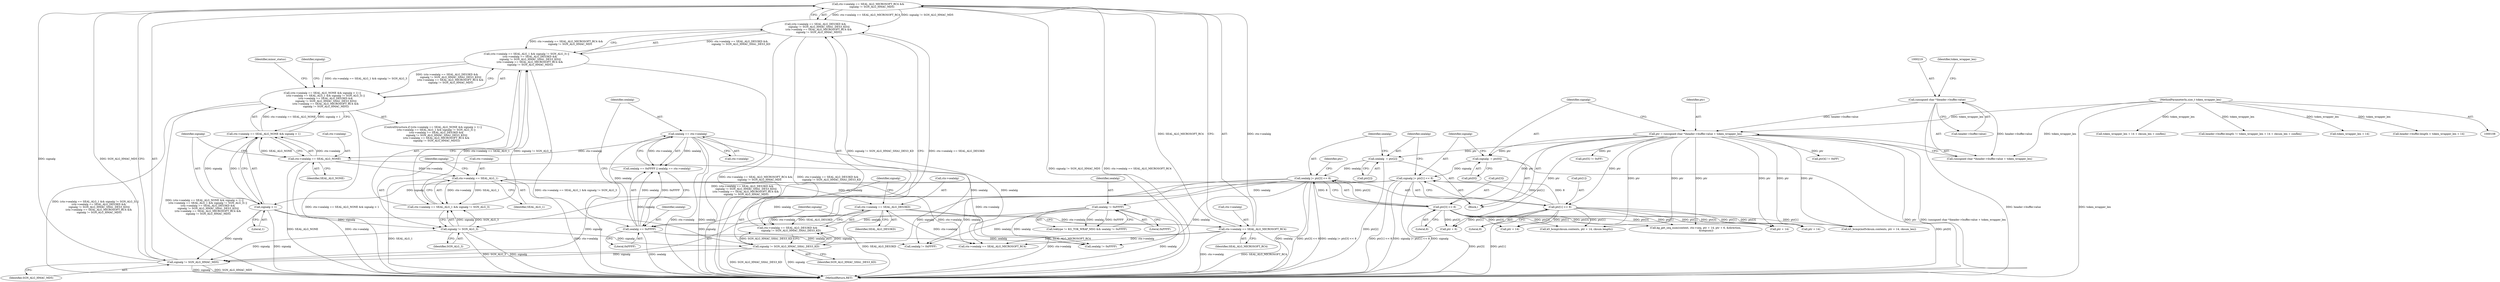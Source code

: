 digraph "0_krb5_e6ae703ae597d798e310368d52b8f38ee11c6a73_0@API" {
"1000337" [label="(Call,ctx->sealalg == SEAL_ALG_MICROSOFT_RC4 &&\n         signalg != SGN_ALG_HMAC_MD5)"];
"1000338" [label="(Call,ctx->sealalg == SEAL_ALG_MICROSOFT_RC4)"];
"1000329" [label="(Call,ctx->sealalg == SEAL_ALG_DES3KD)"];
"1000319" [label="(Call,ctx->sealalg == SEAL_ALG_1)"];
"1000309" [label="(Call,ctx->sealalg == SEAL_ALG_NONE)"];
"1000294" [label="(Call,sealalg == ctx->sealalg)"];
"1000291" [label="(Call,sealalg == 0xFFFF)"];
"1000274" [label="(Call,sealalg != 0xFFFF)"];
"1000243" [label="(Call,sealalg |= ptr[3] << 8)"];
"1000238" [label="(Call,sealalg  = ptr[2])"];
"1000215" [label="(Call,ptr = (unsigned char *)header->buffer.value + token_wrapper_len)"];
"1000218" [label="(Call,(unsigned char *)header->buffer.value)"];
"1000114" [label="(MethodParameterIn,size_t token_wrapper_len)"];
"1000245" [label="(Call,ptr[3] << 8)"];
"1000343" [label="(Call,signalg != SGN_ALG_HMAC_MD5)"];
"1000314" [label="(Call,signalg > 1)"];
"1000231" [label="(Call,signalg |= ptr[1] << 8)"];
"1000226" [label="(Call,signalg  = ptr[0])"];
"1000233" [label="(Call,ptr[1] << 8)"];
"1000324" [label="(Call,signalg != SGN_ALG_3)"];
"1000334" [label="(Call,signalg != SGN_ALG_HMAC_SHA1_DES3_KD)"];
"1000327" [label="(Call,(ctx->sealalg == SEAL_ALG_DES3KD &&\n         signalg != SGN_ALG_HMAC_SHA1_DES3_KD)||\n        (ctx->sealalg == SEAL_ALG_MICROSOFT_RC4 &&\n         signalg != SGN_ALG_HMAC_MD5))"];
"1000317" [label="(Call,(ctx->sealalg == SEAL_ALG_1 && signalg != SGN_ALG_3) ||\n        (ctx->sealalg == SEAL_ALG_DES3KD &&\n         signalg != SGN_ALG_HMAC_SHA1_DES3_KD)||\n        (ctx->sealalg == SEAL_ALG_MICROSOFT_RC4 &&\n         signalg != SGN_ALG_HMAC_MD5))"];
"1000307" [label="(Call,(ctx->sealalg == SEAL_ALG_NONE && signalg > 1) ||\n        (ctx->sealalg == SEAL_ALG_1 && signalg != SGN_ALG_3) ||\n        (ctx->sealalg == SEAL_ALG_DES3KD &&\n         signalg != SGN_ALG_HMAC_SHA1_DES3_KD)||\n        (ctx->sealalg == SEAL_ALG_MICROSOFT_RC4 &&\n         signalg != SGN_ALG_HMAC_MD5))"];
"1000227" [label="(Identifier,signalg)"];
"1000307" [label="(Call,(ctx->sealalg == SEAL_ALG_NONE && signalg > 1) ||\n        (ctx->sealalg == SEAL_ALG_1 && signalg != SGN_ALG_3) ||\n        (ctx->sealalg == SEAL_ALG_DES3KD &&\n         signalg != SGN_ALG_HMAC_SHA1_DES3_KD)||\n        (ctx->sealalg == SEAL_ALG_MICROSOFT_RC4 &&\n         signalg != SGN_ALG_HMAC_MD5))"];
"1000295" [label="(Identifier,sealalg)"];
"1000324" [label="(Call,signalg != SGN_ALG_3)"];
"1000330" [label="(Call,ctx->sealalg)"];
"1000327" [label="(Call,(ctx->sealalg == SEAL_ALG_DES3KD &&\n         signalg != SGN_ALG_HMAC_SHA1_DES3_KD)||\n        (ctx->sealalg == SEAL_ALG_MICROSOFT_RC4 &&\n         signalg != SGN_ALG_HMAC_MD5))"];
"1000233" [label="(Call,ptr[1] << 8)"];
"1000254" [label="(Identifier,ptr)"];
"1000243" [label="(Call,sealalg |= ptr[3] << 8)"];
"1000296" [label="(Call,ctx->sealalg)"];
"1000218" [label="(Call,(unsigned char *)header->buffer.value)"];
"1000335" [label="(Identifier,signalg)"];
"1000336" [label="(Identifier,SGN_ALG_HMAC_SHA1_DES3_KD)"];
"1000338" [label="(Call,ctx->sealalg == SEAL_ALG_MICROSOFT_RC4)"];
"1000328" [label="(Call,ctx->sealalg == SEAL_ALG_DES3KD &&\n         signalg != SGN_ALG_HMAC_SHA1_DES3_KD)"];
"1000354" [label="(Identifier,signalg)"];
"1000326" [label="(Identifier,SGN_ALG_3)"];
"1000778" [label="(Call,sealalg != 0xFFFF)"];
"1000225" [label="(Identifier,token_wrapper_len)"];
"1000314" [label="(Call,signalg > 1)"];
"1000215" [label="(Call,ptr = (unsigned char *)header->buffer.value + token_wrapper_len)"];
"1000244" [label="(Identifier,sealalg)"];
"1000320" [label="(Call,ctx->sealalg)"];
"1000217" [label="(Call,(unsigned char *)header->buffer.value + token_wrapper_len)"];
"1000274" [label="(Call,sealalg != 0xFFFF)"];
"1000234" [label="(Call,ptr[1])"];
"1000318" [label="(Call,ctx->sealalg == SEAL_ALG_1 && signalg != SGN_ALG_3)"];
"1000716" [label="(Call,k5_bcmp(md5cksum.contents, ptr + 14, cksum_len))"];
"1000323" [label="(Identifier,SEAL_ALG_1)"];
"1000349" [label="(Identifier,minor_status)"];
"1000306" [label="(ControlStructure,if ((ctx->sealalg == SEAL_ALG_NONE && signalg > 1) ||\n        (ctx->sealalg == SEAL_ALG_1 && signalg != SGN_ALG_3) ||\n        (ctx->sealalg == SEAL_ALG_DES3KD &&\n         signalg != SGN_ALG_HMAC_SHA1_DES3_KD)||\n        (ctx->sealalg == SEAL_ALG_MICROSOFT_RC4 &&\n         signalg != SGN_ALG_HMAC_MD5)))"];
"1000342" [label="(Identifier,SEAL_ALG_MICROSOFT_RC4)"];
"1000548" [label="(Call,token_wrapper_len + 14 + cksum_len + conflen)"];
"1000292" [label="(Identifier,sealalg)"];
"1000270" [label="(Call,toktype != KG_TOK_WRAP_MSG && sealalg != 0xFFFF)"];
"1000275" [label="(Identifier,sealalg)"];
"1000228" [label="(Call,ptr[0])"];
"1000337" [label="(Call,ctx->sealalg == SEAL_ALG_MICROSOFT_RC4 &&\n         signalg != SGN_ALG_HMAC_MD5)"];
"1000720" [label="(Call,ptr + 14)"];
"1000315" [label="(Identifier,signalg)"];
"1000240" [label="(Call,ptr[2])"];
"1000290" [label="(Call,sealalg == 0xFFFF || sealalg == ctx->sealalg)"];
"1000334" [label="(Call,signalg != SGN_ALG_HMAC_SHA1_DES3_KD)"];
"1000309" [label="(Call,ctx->sealalg == SEAL_ALG_NONE)"];
"1000389" [label="(Call,kg_get_seq_num(context, ctx->seq, ptr + 14, ptr + 6, &direction,\n                          &seqnum))"];
"1000252" [label="(Call,ptr[4] != 0xFF)"];
"1000316" [label="(Literal,1)"];
"1000421" [label="(Call,sealalg != 0xFFFF)"];
"1000339" [label="(Call,ctx->sealalg)"];
"1000394" [label="(Call,ptr + 14)"];
"1000294" [label="(Call,sealalg == ctx->sealalg)"];
"1000840" [label="(MethodReturn,RET)"];
"1000542" [label="(Call,header->buffer.length != token_wrapper_len + 14 + cksum_len + conflen)"];
"1000231" [label="(Call,signalg |= ptr[1] << 8)"];
"1000705" [label="(Call,ptr + 14)"];
"1000257" [label="(Call,ptr[5] != 0xFF)"];
"1000343" [label="(Call,signalg != SGN_ALG_HMAC_MD5)"];
"1000245" [label="(Call,ptr[3] << 8)"];
"1000249" [label="(Literal,8)"];
"1000397" [label="(Call,ptr + 6)"];
"1000226" [label="(Call,signalg  = ptr[0])"];
"1000237" [label="(Literal,8)"];
"1000246" [label="(Call,ptr[3])"];
"1000205" [label="(Call,token_wrapper_len + 14)"];
"1000325" [label="(Identifier,signalg)"];
"1000238" [label="(Call,sealalg  = ptr[2])"];
"1000308" [label="(Call,ctx->sealalg == SEAL_ALG_NONE && signalg > 1)"];
"1000291" [label="(Call,sealalg == 0xFFFF)"];
"1000317" [label="(Call,(ctx->sealalg == SEAL_ALG_1 && signalg != SGN_ALG_3) ||\n        (ctx->sealalg == SEAL_ALG_DES3KD &&\n         signalg != SGN_ALG_HMAC_SHA1_DES3_KD)||\n        (ctx->sealalg == SEAL_ALG_MICROSOFT_RC4 &&\n         signalg != SGN_ALG_HMAC_MD5))"];
"1000329" [label="(Call,ctx->sealalg == SEAL_ALG_DES3KD)"];
"1000276" [label="(Literal,0xFFFF)"];
"1000232" [label="(Identifier,signalg)"];
"1000118" [label="(Block,)"];
"1000216" [label="(Identifier,ptr)"];
"1000114" [label="(MethodParameterIn,size_t token_wrapper_len)"];
"1000313" [label="(Identifier,SEAL_ALG_NONE)"];
"1000310" [label="(Call,ctx->sealalg)"];
"1000293" [label="(Literal,0xFFFF)"];
"1000345" [label="(Identifier,SGN_ALG_HMAC_MD5)"];
"1000319" [label="(Call,ctx->sealalg == SEAL_ALG_1)"];
"1000426" [label="(Call,ctx->sealalg == SEAL_ALG_MICROSOFT_RC4)"];
"1000220" [label="(Call,header->buffer.value)"];
"1000199" [label="(Call,header->buffer.length < token_wrapper_len + 14)"];
"1000333" [label="(Identifier,SEAL_ALG_DES3KD)"];
"1000701" [label="(Call,k5_bcmp(cksum.contents, ptr + 14, cksum.length))"];
"1000344" [label="(Identifier,signalg)"];
"1000239" [label="(Identifier,sealalg)"];
"1000337" -> "1000327"  [label="AST: "];
"1000337" -> "1000338"  [label="CFG: "];
"1000337" -> "1000343"  [label="CFG: "];
"1000338" -> "1000337"  [label="AST: "];
"1000343" -> "1000337"  [label="AST: "];
"1000327" -> "1000337"  [label="CFG: "];
"1000337" -> "1000840"  [label="DDG: signalg != SGN_ALG_HMAC_MD5"];
"1000337" -> "1000840"  [label="DDG: ctx->sealalg == SEAL_ALG_MICROSOFT_RC4"];
"1000337" -> "1000327"  [label="DDG: ctx->sealalg == SEAL_ALG_MICROSOFT_RC4"];
"1000337" -> "1000327"  [label="DDG: signalg != SGN_ALG_HMAC_MD5"];
"1000338" -> "1000337"  [label="DDG: ctx->sealalg"];
"1000338" -> "1000337"  [label="DDG: SEAL_ALG_MICROSOFT_RC4"];
"1000343" -> "1000337"  [label="DDG: signalg"];
"1000343" -> "1000337"  [label="DDG: SGN_ALG_HMAC_MD5"];
"1000338" -> "1000342"  [label="CFG: "];
"1000339" -> "1000338"  [label="AST: "];
"1000342" -> "1000338"  [label="AST: "];
"1000344" -> "1000338"  [label="CFG: "];
"1000338" -> "1000840"  [label="DDG: ctx->sealalg"];
"1000338" -> "1000840"  [label="DDG: SEAL_ALG_MICROSOFT_RC4"];
"1000329" -> "1000338"  [label="DDG: ctx->sealalg"];
"1000338" -> "1000426"  [label="DDG: ctx->sealalg"];
"1000338" -> "1000426"  [label="DDG: SEAL_ALG_MICROSOFT_RC4"];
"1000329" -> "1000328"  [label="AST: "];
"1000329" -> "1000333"  [label="CFG: "];
"1000330" -> "1000329"  [label="AST: "];
"1000333" -> "1000329"  [label="AST: "];
"1000335" -> "1000329"  [label="CFG: "];
"1000328" -> "1000329"  [label="CFG: "];
"1000329" -> "1000840"  [label="DDG: SEAL_ALG_DES3KD"];
"1000329" -> "1000840"  [label="DDG: ctx->sealalg"];
"1000329" -> "1000328"  [label="DDG: ctx->sealalg"];
"1000329" -> "1000328"  [label="DDG: SEAL_ALG_DES3KD"];
"1000319" -> "1000329"  [label="DDG: ctx->sealalg"];
"1000329" -> "1000426"  [label="DDG: ctx->sealalg"];
"1000319" -> "1000318"  [label="AST: "];
"1000319" -> "1000323"  [label="CFG: "];
"1000320" -> "1000319"  [label="AST: "];
"1000323" -> "1000319"  [label="AST: "];
"1000325" -> "1000319"  [label="CFG: "];
"1000318" -> "1000319"  [label="CFG: "];
"1000319" -> "1000840"  [label="DDG: SEAL_ALG_1"];
"1000319" -> "1000840"  [label="DDG: ctx->sealalg"];
"1000319" -> "1000318"  [label="DDG: ctx->sealalg"];
"1000319" -> "1000318"  [label="DDG: SEAL_ALG_1"];
"1000309" -> "1000319"  [label="DDG: ctx->sealalg"];
"1000319" -> "1000426"  [label="DDG: ctx->sealalg"];
"1000309" -> "1000308"  [label="AST: "];
"1000309" -> "1000313"  [label="CFG: "];
"1000310" -> "1000309"  [label="AST: "];
"1000313" -> "1000309"  [label="AST: "];
"1000315" -> "1000309"  [label="CFG: "];
"1000308" -> "1000309"  [label="CFG: "];
"1000309" -> "1000840"  [label="DDG: ctx->sealalg"];
"1000309" -> "1000840"  [label="DDG: SEAL_ALG_NONE"];
"1000309" -> "1000308"  [label="DDG: ctx->sealalg"];
"1000309" -> "1000308"  [label="DDG: SEAL_ALG_NONE"];
"1000294" -> "1000309"  [label="DDG: ctx->sealalg"];
"1000309" -> "1000426"  [label="DDG: ctx->sealalg"];
"1000294" -> "1000290"  [label="AST: "];
"1000294" -> "1000296"  [label="CFG: "];
"1000295" -> "1000294"  [label="AST: "];
"1000296" -> "1000294"  [label="AST: "];
"1000290" -> "1000294"  [label="CFG: "];
"1000294" -> "1000840"  [label="DDG: ctx->sealalg"];
"1000294" -> "1000840"  [label="DDG: sealalg"];
"1000294" -> "1000290"  [label="DDG: sealalg"];
"1000294" -> "1000290"  [label="DDG: ctx->sealalg"];
"1000291" -> "1000294"  [label="DDG: sealalg"];
"1000294" -> "1000421"  [label="DDG: sealalg"];
"1000294" -> "1000778"  [label="DDG: sealalg"];
"1000291" -> "1000290"  [label="AST: "];
"1000291" -> "1000293"  [label="CFG: "];
"1000292" -> "1000291"  [label="AST: "];
"1000293" -> "1000291"  [label="AST: "];
"1000295" -> "1000291"  [label="CFG: "];
"1000290" -> "1000291"  [label="CFG: "];
"1000291" -> "1000840"  [label="DDG: sealalg"];
"1000291" -> "1000290"  [label="DDG: sealalg"];
"1000291" -> "1000290"  [label="DDG: 0xFFFF"];
"1000274" -> "1000291"  [label="DDG: sealalg"];
"1000243" -> "1000291"  [label="DDG: sealalg"];
"1000291" -> "1000421"  [label="DDG: sealalg"];
"1000291" -> "1000778"  [label="DDG: sealalg"];
"1000274" -> "1000270"  [label="AST: "];
"1000274" -> "1000276"  [label="CFG: "];
"1000275" -> "1000274"  [label="AST: "];
"1000276" -> "1000274"  [label="AST: "];
"1000270" -> "1000274"  [label="CFG: "];
"1000274" -> "1000840"  [label="DDG: sealalg"];
"1000274" -> "1000270"  [label="DDG: sealalg"];
"1000274" -> "1000270"  [label="DDG: 0xFFFF"];
"1000243" -> "1000274"  [label="DDG: sealalg"];
"1000274" -> "1000421"  [label="DDG: sealalg"];
"1000274" -> "1000778"  [label="DDG: sealalg"];
"1000243" -> "1000118"  [label="AST: "];
"1000243" -> "1000245"  [label="CFG: "];
"1000244" -> "1000243"  [label="AST: "];
"1000245" -> "1000243"  [label="AST: "];
"1000254" -> "1000243"  [label="CFG: "];
"1000243" -> "1000840"  [label="DDG: sealalg"];
"1000243" -> "1000840"  [label="DDG: ptr[3] << 8"];
"1000243" -> "1000840"  [label="DDG: sealalg |= ptr[3] << 8"];
"1000238" -> "1000243"  [label="DDG: sealalg"];
"1000245" -> "1000243"  [label="DDG: ptr[3]"];
"1000245" -> "1000243"  [label="DDG: 8"];
"1000243" -> "1000421"  [label="DDG: sealalg"];
"1000243" -> "1000778"  [label="DDG: sealalg"];
"1000238" -> "1000118"  [label="AST: "];
"1000238" -> "1000240"  [label="CFG: "];
"1000239" -> "1000238"  [label="AST: "];
"1000240" -> "1000238"  [label="AST: "];
"1000244" -> "1000238"  [label="CFG: "];
"1000238" -> "1000840"  [label="DDG: ptr[2]"];
"1000215" -> "1000238"  [label="DDG: ptr"];
"1000215" -> "1000118"  [label="AST: "];
"1000215" -> "1000217"  [label="CFG: "];
"1000216" -> "1000215"  [label="AST: "];
"1000217" -> "1000215"  [label="AST: "];
"1000227" -> "1000215"  [label="CFG: "];
"1000215" -> "1000840"  [label="DDG: ptr"];
"1000215" -> "1000840"  [label="DDG: (unsigned char *)header->buffer.value + token_wrapper_len"];
"1000218" -> "1000215"  [label="DDG: header->buffer.value"];
"1000114" -> "1000215"  [label="DDG: token_wrapper_len"];
"1000215" -> "1000226"  [label="DDG: ptr"];
"1000215" -> "1000233"  [label="DDG: ptr"];
"1000215" -> "1000245"  [label="DDG: ptr"];
"1000215" -> "1000252"  [label="DDG: ptr"];
"1000215" -> "1000257"  [label="DDG: ptr"];
"1000215" -> "1000389"  [label="DDG: ptr"];
"1000215" -> "1000394"  [label="DDG: ptr"];
"1000215" -> "1000397"  [label="DDG: ptr"];
"1000215" -> "1000701"  [label="DDG: ptr"];
"1000215" -> "1000705"  [label="DDG: ptr"];
"1000215" -> "1000716"  [label="DDG: ptr"];
"1000215" -> "1000720"  [label="DDG: ptr"];
"1000218" -> "1000217"  [label="AST: "];
"1000218" -> "1000220"  [label="CFG: "];
"1000219" -> "1000218"  [label="AST: "];
"1000220" -> "1000218"  [label="AST: "];
"1000225" -> "1000218"  [label="CFG: "];
"1000218" -> "1000840"  [label="DDG: header->buffer.value"];
"1000218" -> "1000217"  [label="DDG: header->buffer.value"];
"1000114" -> "1000108"  [label="AST: "];
"1000114" -> "1000840"  [label="DDG: token_wrapper_len"];
"1000114" -> "1000199"  [label="DDG: token_wrapper_len"];
"1000114" -> "1000205"  [label="DDG: token_wrapper_len"];
"1000114" -> "1000217"  [label="DDG: token_wrapper_len"];
"1000114" -> "1000542"  [label="DDG: token_wrapper_len"];
"1000114" -> "1000548"  [label="DDG: token_wrapper_len"];
"1000245" -> "1000249"  [label="CFG: "];
"1000246" -> "1000245"  [label="AST: "];
"1000249" -> "1000245"  [label="AST: "];
"1000245" -> "1000840"  [label="DDG: ptr[3]"];
"1000245" -> "1000389"  [label="DDG: ptr[3]"];
"1000245" -> "1000394"  [label="DDG: ptr[3]"];
"1000245" -> "1000397"  [label="DDG: ptr[3]"];
"1000245" -> "1000701"  [label="DDG: ptr[3]"];
"1000245" -> "1000705"  [label="DDG: ptr[3]"];
"1000245" -> "1000716"  [label="DDG: ptr[3]"];
"1000245" -> "1000720"  [label="DDG: ptr[3]"];
"1000343" -> "1000345"  [label="CFG: "];
"1000344" -> "1000343"  [label="AST: "];
"1000345" -> "1000343"  [label="AST: "];
"1000343" -> "1000840"  [label="DDG: signalg"];
"1000343" -> "1000840"  [label="DDG: SGN_ALG_HMAC_MD5"];
"1000314" -> "1000343"  [label="DDG: signalg"];
"1000231" -> "1000343"  [label="DDG: signalg"];
"1000324" -> "1000343"  [label="DDG: signalg"];
"1000334" -> "1000343"  [label="DDG: signalg"];
"1000314" -> "1000308"  [label="AST: "];
"1000314" -> "1000316"  [label="CFG: "];
"1000315" -> "1000314"  [label="AST: "];
"1000316" -> "1000314"  [label="AST: "];
"1000308" -> "1000314"  [label="CFG: "];
"1000314" -> "1000840"  [label="DDG: signalg"];
"1000314" -> "1000308"  [label="DDG: signalg"];
"1000314" -> "1000308"  [label="DDG: 1"];
"1000231" -> "1000314"  [label="DDG: signalg"];
"1000314" -> "1000324"  [label="DDG: signalg"];
"1000314" -> "1000334"  [label="DDG: signalg"];
"1000231" -> "1000118"  [label="AST: "];
"1000231" -> "1000233"  [label="CFG: "];
"1000232" -> "1000231"  [label="AST: "];
"1000233" -> "1000231"  [label="AST: "];
"1000239" -> "1000231"  [label="CFG: "];
"1000231" -> "1000840"  [label="DDG: ptr[1] << 8"];
"1000231" -> "1000840"  [label="DDG: signalg |= ptr[1] << 8"];
"1000231" -> "1000840"  [label="DDG: signalg"];
"1000226" -> "1000231"  [label="DDG: signalg"];
"1000233" -> "1000231"  [label="DDG: ptr[1]"];
"1000233" -> "1000231"  [label="DDG: 8"];
"1000231" -> "1000324"  [label="DDG: signalg"];
"1000231" -> "1000334"  [label="DDG: signalg"];
"1000226" -> "1000118"  [label="AST: "];
"1000226" -> "1000228"  [label="CFG: "];
"1000227" -> "1000226"  [label="AST: "];
"1000228" -> "1000226"  [label="AST: "];
"1000232" -> "1000226"  [label="CFG: "];
"1000226" -> "1000840"  [label="DDG: ptr[0]"];
"1000233" -> "1000237"  [label="CFG: "];
"1000234" -> "1000233"  [label="AST: "];
"1000237" -> "1000233"  [label="AST: "];
"1000233" -> "1000840"  [label="DDG: ptr[1]"];
"1000233" -> "1000389"  [label="DDG: ptr[1]"];
"1000233" -> "1000394"  [label="DDG: ptr[1]"];
"1000233" -> "1000397"  [label="DDG: ptr[1]"];
"1000233" -> "1000701"  [label="DDG: ptr[1]"];
"1000233" -> "1000705"  [label="DDG: ptr[1]"];
"1000233" -> "1000716"  [label="DDG: ptr[1]"];
"1000233" -> "1000720"  [label="DDG: ptr[1]"];
"1000324" -> "1000318"  [label="AST: "];
"1000324" -> "1000326"  [label="CFG: "];
"1000325" -> "1000324"  [label="AST: "];
"1000326" -> "1000324"  [label="AST: "];
"1000318" -> "1000324"  [label="CFG: "];
"1000324" -> "1000840"  [label="DDG: SGN_ALG_3"];
"1000324" -> "1000840"  [label="DDG: signalg"];
"1000324" -> "1000318"  [label="DDG: signalg"];
"1000324" -> "1000318"  [label="DDG: SGN_ALG_3"];
"1000324" -> "1000334"  [label="DDG: signalg"];
"1000334" -> "1000328"  [label="AST: "];
"1000334" -> "1000336"  [label="CFG: "];
"1000335" -> "1000334"  [label="AST: "];
"1000336" -> "1000334"  [label="AST: "];
"1000328" -> "1000334"  [label="CFG: "];
"1000334" -> "1000840"  [label="DDG: SGN_ALG_HMAC_SHA1_DES3_KD"];
"1000334" -> "1000840"  [label="DDG: signalg"];
"1000334" -> "1000328"  [label="DDG: signalg"];
"1000334" -> "1000328"  [label="DDG: SGN_ALG_HMAC_SHA1_DES3_KD"];
"1000327" -> "1000317"  [label="AST: "];
"1000327" -> "1000328"  [label="CFG: "];
"1000328" -> "1000327"  [label="AST: "];
"1000317" -> "1000327"  [label="CFG: "];
"1000327" -> "1000840"  [label="DDG: ctx->sealalg == SEAL_ALG_DES3KD &&\n         signalg != SGN_ALG_HMAC_SHA1_DES3_KD"];
"1000327" -> "1000840"  [label="DDG: ctx->sealalg == SEAL_ALG_MICROSOFT_RC4 &&\n         signalg != SGN_ALG_HMAC_MD5"];
"1000327" -> "1000317"  [label="DDG: ctx->sealalg == SEAL_ALG_DES3KD &&\n         signalg != SGN_ALG_HMAC_SHA1_DES3_KD"];
"1000327" -> "1000317"  [label="DDG: ctx->sealalg == SEAL_ALG_MICROSOFT_RC4 &&\n         signalg != SGN_ALG_HMAC_MD5"];
"1000328" -> "1000327"  [label="DDG: ctx->sealalg == SEAL_ALG_DES3KD"];
"1000328" -> "1000327"  [label="DDG: signalg != SGN_ALG_HMAC_SHA1_DES3_KD"];
"1000317" -> "1000307"  [label="AST: "];
"1000317" -> "1000318"  [label="CFG: "];
"1000318" -> "1000317"  [label="AST: "];
"1000307" -> "1000317"  [label="CFG: "];
"1000317" -> "1000840"  [label="DDG: ctx->sealalg == SEAL_ALG_1 && signalg != SGN_ALG_3"];
"1000317" -> "1000840"  [label="DDG: (ctx->sealalg == SEAL_ALG_DES3KD &&\n         signalg != SGN_ALG_HMAC_SHA1_DES3_KD)||\n        (ctx->sealalg == SEAL_ALG_MICROSOFT_RC4 &&\n         signalg != SGN_ALG_HMAC_MD5)"];
"1000317" -> "1000307"  [label="DDG: ctx->sealalg == SEAL_ALG_1 && signalg != SGN_ALG_3"];
"1000317" -> "1000307"  [label="DDG: (ctx->sealalg == SEAL_ALG_DES3KD &&\n         signalg != SGN_ALG_HMAC_SHA1_DES3_KD)||\n        (ctx->sealalg == SEAL_ALG_MICROSOFT_RC4 &&\n         signalg != SGN_ALG_HMAC_MD5)"];
"1000318" -> "1000317"  [label="DDG: ctx->sealalg == SEAL_ALG_1"];
"1000318" -> "1000317"  [label="DDG: signalg != SGN_ALG_3"];
"1000307" -> "1000306"  [label="AST: "];
"1000307" -> "1000308"  [label="CFG: "];
"1000308" -> "1000307"  [label="AST: "];
"1000349" -> "1000307"  [label="CFG: "];
"1000354" -> "1000307"  [label="CFG: "];
"1000307" -> "1000840"  [label="DDG: (ctx->sealalg == SEAL_ALG_NONE && signalg > 1) ||\n        (ctx->sealalg == SEAL_ALG_1 && signalg != SGN_ALG_3) ||\n        (ctx->sealalg == SEAL_ALG_DES3KD &&\n         signalg != SGN_ALG_HMAC_SHA1_DES3_KD)||\n        (ctx->sealalg == SEAL_ALG_MICROSOFT_RC4 &&\n         signalg != SGN_ALG_HMAC_MD5)"];
"1000307" -> "1000840"  [label="DDG: ctx->sealalg == SEAL_ALG_NONE && signalg > 1"];
"1000307" -> "1000840"  [label="DDG: (ctx->sealalg == SEAL_ALG_1 && signalg != SGN_ALG_3) ||\n        (ctx->sealalg == SEAL_ALG_DES3KD &&\n         signalg != SGN_ALG_HMAC_SHA1_DES3_KD)||\n        (ctx->sealalg == SEAL_ALG_MICROSOFT_RC4 &&\n         signalg != SGN_ALG_HMAC_MD5)"];
"1000308" -> "1000307"  [label="DDG: ctx->sealalg == SEAL_ALG_NONE"];
"1000308" -> "1000307"  [label="DDG: signalg > 1"];
}
